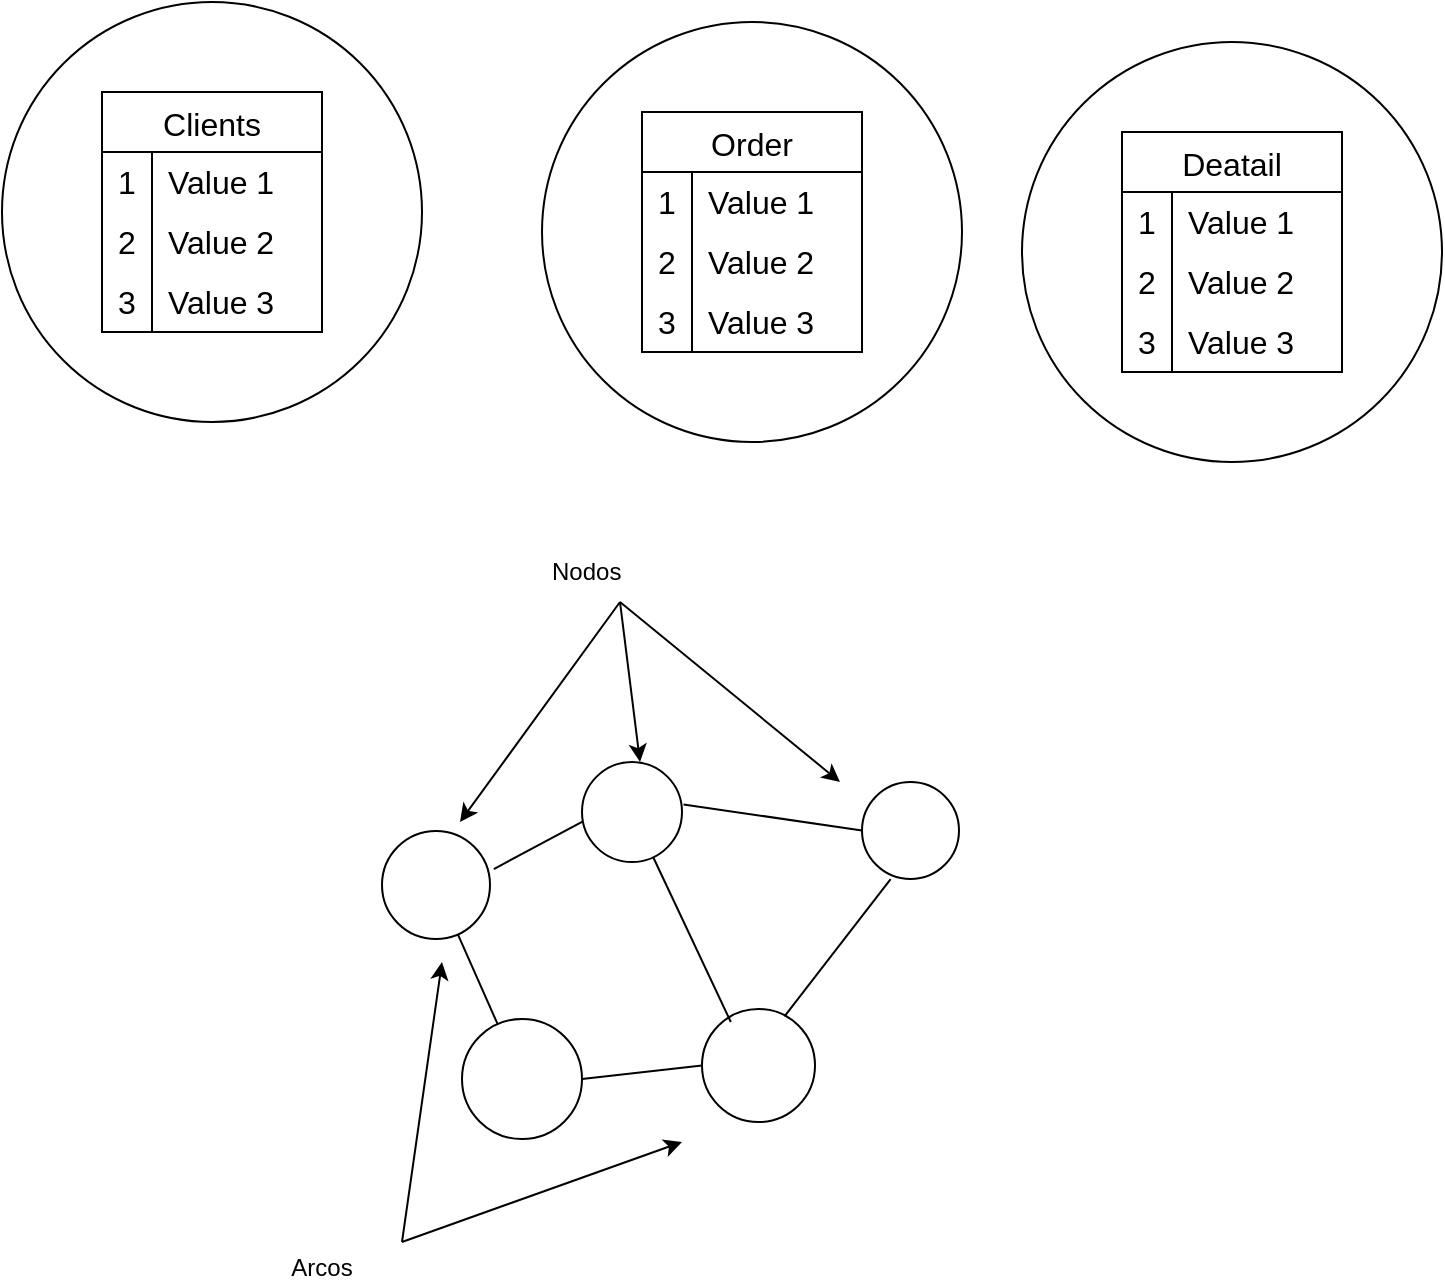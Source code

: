 <mxfile version="28.1.2">
  <diagram name="Página-1" id="MFS4k44Mfd-T_UcVoQnA">
    <mxGraphModel dx="1384" dy="635" grid="1" gridSize="10" guides="1" tooltips="1" connect="1" arrows="1" fold="1" page="1" pageScale="1" pageWidth="827" pageHeight="1169" math="0" shadow="0">
      <root>
        <mxCell id="0" />
        <mxCell id="1" parent="0" />
        <mxCell id="gJfDMhcLijV6oyTnB3sq-26" value="" style="ellipse;whiteSpace=wrap;html=1;aspect=fixed;" parent="1" vertex="1">
          <mxGeometry x="90" y="150" width="210" height="210" as="geometry" />
        </mxCell>
        <mxCell id="gJfDMhcLijV6oyTnB3sq-16" value="Clients" style="shape=table;startSize=30;container=1;collapsible=0;childLayout=tableLayout;fixedRows=1;rowLines=0;fontStyle=0;strokeColor=default;fontSize=16;" parent="1" vertex="1">
          <mxGeometry x="140" y="195" width="110" height="120" as="geometry" />
        </mxCell>
        <mxCell id="gJfDMhcLijV6oyTnB3sq-17" value="" style="shape=tableRow;horizontal=0;startSize=0;swimlaneHead=0;swimlaneBody=0;top=0;left=0;bottom=0;right=0;collapsible=0;dropTarget=0;fillColor=none;points=[[0,0.5],[1,0.5]];portConstraint=eastwest;strokeColor=inherit;fontSize=16;" parent="gJfDMhcLijV6oyTnB3sq-16" vertex="1">
          <mxGeometry y="30" width="110" height="30" as="geometry" />
        </mxCell>
        <mxCell id="gJfDMhcLijV6oyTnB3sq-18" value="1" style="shape=partialRectangle;html=1;whiteSpace=wrap;connectable=0;fillColor=none;top=0;left=0;bottom=0;right=0;overflow=hidden;pointerEvents=1;strokeColor=inherit;fontSize=16;" parent="gJfDMhcLijV6oyTnB3sq-17" vertex="1">
          <mxGeometry width="25" height="30" as="geometry">
            <mxRectangle width="25" height="30" as="alternateBounds" />
          </mxGeometry>
        </mxCell>
        <mxCell id="gJfDMhcLijV6oyTnB3sq-19" value="Value 1" style="shape=partialRectangle;html=1;whiteSpace=wrap;connectable=0;fillColor=none;top=0;left=0;bottom=0;right=0;align=left;spacingLeft=6;overflow=hidden;strokeColor=inherit;fontSize=16;" parent="gJfDMhcLijV6oyTnB3sq-17" vertex="1">
          <mxGeometry x="25" width="85" height="30" as="geometry">
            <mxRectangle width="85" height="30" as="alternateBounds" />
          </mxGeometry>
        </mxCell>
        <mxCell id="gJfDMhcLijV6oyTnB3sq-20" value="" style="shape=tableRow;horizontal=0;startSize=0;swimlaneHead=0;swimlaneBody=0;top=0;left=0;bottom=0;right=0;collapsible=0;dropTarget=0;fillColor=none;points=[[0,0.5],[1,0.5]];portConstraint=eastwest;strokeColor=inherit;fontSize=16;" parent="gJfDMhcLijV6oyTnB3sq-16" vertex="1">
          <mxGeometry y="60" width="110" height="30" as="geometry" />
        </mxCell>
        <mxCell id="gJfDMhcLijV6oyTnB3sq-21" value="2" style="shape=partialRectangle;html=1;whiteSpace=wrap;connectable=0;fillColor=none;top=0;left=0;bottom=0;right=0;overflow=hidden;strokeColor=inherit;fontSize=16;" parent="gJfDMhcLijV6oyTnB3sq-20" vertex="1">
          <mxGeometry width="25" height="30" as="geometry">
            <mxRectangle width="25" height="30" as="alternateBounds" />
          </mxGeometry>
        </mxCell>
        <mxCell id="gJfDMhcLijV6oyTnB3sq-22" value="Value 2" style="shape=partialRectangle;html=1;whiteSpace=wrap;connectable=0;fillColor=none;top=0;left=0;bottom=0;right=0;align=left;spacingLeft=6;overflow=hidden;strokeColor=inherit;fontSize=16;" parent="gJfDMhcLijV6oyTnB3sq-20" vertex="1">
          <mxGeometry x="25" width="85" height="30" as="geometry">
            <mxRectangle width="85" height="30" as="alternateBounds" />
          </mxGeometry>
        </mxCell>
        <mxCell id="gJfDMhcLijV6oyTnB3sq-23" value="" style="shape=tableRow;horizontal=0;startSize=0;swimlaneHead=0;swimlaneBody=0;top=0;left=0;bottom=0;right=0;collapsible=0;dropTarget=0;fillColor=none;points=[[0,0.5],[1,0.5]];portConstraint=eastwest;strokeColor=inherit;fontSize=16;" parent="gJfDMhcLijV6oyTnB3sq-16" vertex="1">
          <mxGeometry y="90" width="110" height="30" as="geometry" />
        </mxCell>
        <mxCell id="gJfDMhcLijV6oyTnB3sq-24" value="3" style="shape=partialRectangle;html=1;whiteSpace=wrap;connectable=0;fillColor=none;top=0;left=0;bottom=0;right=0;overflow=hidden;strokeColor=inherit;fontSize=16;" parent="gJfDMhcLijV6oyTnB3sq-23" vertex="1">
          <mxGeometry width="25" height="30" as="geometry">
            <mxRectangle width="25" height="30" as="alternateBounds" />
          </mxGeometry>
        </mxCell>
        <mxCell id="gJfDMhcLijV6oyTnB3sq-25" value="Value 3" style="shape=partialRectangle;html=1;whiteSpace=wrap;connectable=0;fillColor=none;top=0;left=0;bottom=0;right=0;align=left;spacingLeft=6;overflow=hidden;strokeColor=inherit;fontSize=16;" parent="gJfDMhcLijV6oyTnB3sq-23" vertex="1">
          <mxGeometry x="25" width="85" height="30" as="geometry">
            <mxRectangle width="85" height="30" as="alternateBounds" />
          </mxGeometry>
        </mxCell>
        <mxCell id="gJfDMhcLijV6oyTnB3sq-27" value="" style="ellipse;whiteSpace=wrap;html=1;aspect=fixed;" parent="1" vertex="1">
          <mxGeometry x="360" y="160" width="210" height="210" as="geometry" />
        </mxCell>
        <mxCell id="gJfDMhcLijV6oyTnB3sq-28" value="Order" style="shape=table;startSize=30;container=1;collapsible=0;childLayout=tableLayout;fixedRows=1;rowLines=0;fontStyle=0;strokeColor=default;fontSize=16;" parent="1" vertex="1">
          <mxGeometry x="410" y="205" width="110" height="120" as="geometry" />
        </mxCell>
        <mxCell id="gJfDMhcLijV6oyTnB3sq-29" value="" style="shape=tableRow;horizontal=0;startSize=0;swimlaneHead=0;swimlaneBody=0;top=0;left=0;bottom=0;right=0;collapsible=0;dropTarget=0;fillColor=none;points=[[0,0.5],[1,0.5]];portConstraint=eastwest;strokeColor=inherit;fontSize=16;" parent="gJfDMhcLijV6oyTnB3sq-28" vertex="1">
          <mxGeometry y="30" width="110" height="30" as="geometry" />
        </mxCell>
        <mxCell id="gJfDMhcLijV6oyTnB3sq-30" value="1" style="shape=partialRectangle;html=1;whiteSpace=wrap;connectable=0;fillColor=none;top=0;left=0;bottom=0;right=0;overflow=hidden;pointerEvents=1;strokeColor=inherit;fontSize=16;" parent="gJfDMhcLijV6oyTnB3sq-29" vertex="1">
          <mxGeometry width="25" height="30" as="geometry">
            <mxRectangle width="25" height="30" as="alternateBounds" />
          </mxGeometry>
        </mxCell>
        <mxCell id="gJfDMhcLijV6oyTnB3sq-31" value="Value 1" style="shape=partialRectangle;html=1;whiteSpace=wrap;connectable=0;fillColor=none;top=0;left=0;bottom=0;right=0;align=left;spacingLeft=6;overflow=hidden;strokeColor=inherit;fontSize=16;" parent="gJfDMhcLijV6oyTnB3sq-29" vertex="1">
          <mxGeometry x="25" width="85" height="30" as="geometry">
            <mxRectangle width="85" height="30" as="alternateBounds" />
          </mxGeometry>
        </mxCell>
        <mxCell id="gJfDMhcLijV6oyTnB3sq-32" value="" style="shape=tableRow;horizontal=0;startSize=0;swimlaneHead=0;swimlaneBody=0;top=0;left=0;bottom=0;right=0;collapsible=0;dropTarget=0;fillColor=none;points=[[0,0.5],[1,0.5]];portConstraint=eastwest;strokeColor=inherit;fontSize=16;" parent="gJfDMhcLijV6oyTnB3sq-28" vertex="1">
          <mxGeometry y="60" width="110" height="30" as="geometry" />
        </mxCell>
        <mxCell id="gJfDMhcLijV6oyTnB3sq-33" value="2" style="shape=partialRectangle;html=1;whiteSpace=wrap;connectable=0;fillColor=none;top=0;left=0;bottom=0;right=0;overflow=hidden;strokeColor=inherit;fontSize=16;" parent="gJfDMhcLijV6oyTnB3sq-32" vertex="1">
          <mxGeometry width="25" height="30" as="geometry">
            <mxRectangle width="25" height="30" as="alternateBounds" />
          </mxGeometry>
        </mxCell>
        <mxCell id="gJfDMhcLijV6oyTnB3sq-34" value="Value 2" style="shape=partialRectangle;html=1;whiteSpace=wrap;connectable=0;fillColor=none;top=0;left=0;bottom=0;right=0;align=left;spacingLeft=6;overflow=hidden;strokeColor=inherit;fontSize=16;" parent="gJfDMhcLijV6oyTnB3sq-32" vertex="1">
          <mxGeometry x="25" width="85" height="30" as="geometry">
            <mxRectangle width="85" height="30" as="alternateBounds" />
          </mxGeometry>
        </mxCell>
        <mxCell id="gJfDMhcLijV6oyTnB3sq-35" value="" style="shape=tableRow;horizontal=0;startSize=0;swimlaneHead=0;swimlaneBody=0;top=0;left=0;bottom=0;right=0;collapsible=0;dropTarget=0;fillColor=none;points=[[0,0.5],[1,0.5]];portConstraint=eastwest;strokeColor=inherit;fontSize=16;" parent="gJfDMhcLijV6oyTnB3sq-28" vertex="1">
          <mxGeometry y="90" width="110" height="30" as="geometry" />
        </mxCell>
        <mxCell id="gJfDMhcLijV6oyTnB3sq-36" value="3" style="shape=partialRectangle;html=1;whiteSpace=wrap;connectable=0;fillColor=none;top=0;left=0;bottom=0;right=0;overflow=hidden;strokeColor=inherit;fontSize=16;" parent="gJfDMhcLijV6oyTnB3sq-35" vertex="1">
          <mxGeometry width="25" height="30" as="geometry">
            <mxRectangle width="25" height="30" as="alternateBounds" />
          </mxGeometry>
        </mxCell>
        <mxCell id="gJfDMhcLijV6oyTnB3sq-37" value="Value 3" style="shape=partialRectangle;html=1;whiteSpace=wrap;connectable=0;fillColor=none;top=0;left=0;bottom=0;right=0;align=left;spacingLeft=6;overflow=hidden;strokeColor=inherit;fontSize=16;" parent="gJfDMhcLijV6oyTnB3sq-35" vertex="1">
          <mxGeometry x="25" width="85" height="30" as="geometry">
            <mxRectangle width="85" height="30" as="alternateBounds" />
          </mxGeometry>
        </mxCell>
        <mxCell id="gJfDMhcLijV6oyTnB3sq-38" value="" style="ellipse;whiteSpace=wrap;html=1;aspect=fixed;" parent="1" vertex="1">
          <mxGeometry x="600" y="170" width="210" height="210" as="geometry" />
        </mxCell>
        <mxCell id="gJfDMhcLijV6oyTnB3sq-39" value="Deatail" style="shape=table;startSize=30;container=1;collapsible=0;childLayout=tableLayout;fixedRows=1;rowLines=0;fontStyle=0;strokeColor=default;fontSize=16;" parent="1" vertex="1">
          <mxGeometry x="650" y="215" width="110" height="120" as="geometry" />
        </mxCell>
        <mxCell id="gJfDMhcLijV6oyTnB3sq-40" value="" style="shape=tableRow;horizontal=0;startSize=0;swimlaneHead=0;swimlaneBody=0;top=0;left=0;bottom=0;right=0;collapsible=0;dropTarget=0;fillColor=none;points=[[0,0.5],[1,0.5]];portConstraint=eastwest;strokeColor=inherit;fontSize=16;" parent="gJfDMhcLijV6oyTnB3sq-39" vertex="1">
          <mxGeometry y="30" width="110" height="30" as="geometry" />
        </mxCell>
        <mxCell id="gJfDMhcLijV6oyTnB3sq-41" value="1" style="shape=partialRectangle;html=1;whiteSpace=wrap;connectable=0;fillColor=none;top=0;left=0;bottom=0;right=0;overflow=hidden;pointerEvents=1;strokeColor=inherit;fontSize=16;" parent="gJfDMhcLijV6oyTnB3sq-40" vertex="1">
          <mxGeometry width="25" height="30" as="geometry">
            <mxRectangle width="25" height="30" as="alternateBounds" />
          </mxGeometry>
        </mxCell>
        <mxCell id="gJfDMhcLijV6oyTnB3sq-42" value="Value 1" style="shape=partialRectangle;html=1;whiteSpace=wrap;connectable=0;fillColor=none;top=0;left=0;bottom=0;right=0;align=left;spacingLeft=6;overflow=hidden;strokeColor=inherit;fontSize=16;" parent="gJfDMhcLijV6oyTnB3sq-40" vertex="1">
          <mxGeometry x="25" width="85" height="30" as="geometry">
            <mxRectangle width="85" height="30" as="alternateBounds" />
          </mxGeometry>
        </mxCell>
        <mxCell id="gJfDMhcLijV6oyTnB3sq-43" value="" style="shape=tableRow;horizontal=0;startSize=0;swimlaneHead=0;swimlaneBody=0;top=0;left=0;bottom=0;right=0;collapsible=0;dropTarget=0;fillColor=none;points=[[0,0.5],[1,0.5]];portConstraint=eastwest;strokeColor=inherit;fontSize=16;" parent="gJfDMhcLijV6oyTnB3sq-39" vertex="1">
          <mxGeometry y="60" width="110" height="30" as="geometry" />
        </mxCell>
        <mxCell id="gJfDMhcLijV6oyTnB3sq-44" value="2" style="shape=partialRectangle;html=1;whiteSpace=wrap;connectable=0;fillColor=none;top=0;left=0;bottom=0;right=0;overflow=hidden;strokeColor=inherit;fontSize=16;" parent="gJfDMhcLijV6oyTnB3sq-43" vertex="1">
          <mxGeometry width="25" height="30" as="geometry">
            <mxRectangle width="25" height="30" as="alternateBounds" />
          </mxGeometry>
        </mxCell>
        <mxCell id="gJfDMhcLijV6oyTnB3sq-45" value="Value 2" style="shape=partialRectangle;html=1;whiteSpace=wrap;connectable=0;fillColor=none;top=0;left=0;bottom=0;right=0;align=left;spacingLeft=6;overflow=hidden;strokeColor=inherit;fontSize=16;" parent="gJfDMhcLijV6oyTnB3sq-43" vertex="1">
          <mxGeometry x="25" width="85" height="30" as="geometry">
            <mxRectangle width="85" height="30" as="alternateBounds" />
          </mxGeometry>
        </mxCell>
        <mxCell id="gJfDMhcLijV6oyTnB3sq-46" value="" style="shape=tableRow;horizontal=0;startSize=0;swimlaneHead=0;swimlaneBody=0;top=0;left=0;bottom=0;right=0;collapsible=0;dropTarget=0;fillColor=none;points=[[0,0.5],[1,0.5]];portConstraint=eastwest;strokeColor=inherit;fontSize=16;" parent="gJfDMhcLijV6oyTnB3sq-39" vertex="1">
          <mxGeometry y="90" width="110" height="30" as="geometry" />
        </mxCell>
        <mxCell id="gJfDMhcLijV6oyTnB3sq-47" value="3" style="shape=partialRectangle;html=1;whiteSpace=wrap;connectable=0;fillColor=none;top=0;left=0;bottom=0;right=0;overflow=hidden;strokeColor=inherit;fontSize=16;" parent="gJfDMhcLijV6oyTnB3sq-46" vertex="1">
          <mxGeometry width="25" height="30" as="geometry">
            <mxRectangle width="25" height="30" as="alternateBounds" />
          </mxGeometry>
        </mxCell>
        <mxCell id="gJfDMhcLijV6oyTnB3sq-48" value="Value 3" style="shape=partialRectangle;html=1;whiteSpace=wrap;connectable=0;fillColor=none;top=0;left=0;bottom=0;right=0;align=left;spacingLeft=6;overflow=hidden;strokeColor=inherit;fontSize=16;" parent="gJfDMhcLijV6oyTnB3sq-46" vertex="1">
          <mxGeometry x="25" width="85" height="30" as="geometry">
            <mxRectangle width="85" height="30" as="alternateBounds" />
          </mxGeometry>
        </mxCell>
        <mxCell id="gJfDMhcLijV6oyTnB3sq-49" value="" style="ellipse;whiteSpace=wrap;html=1;aspect=fixed;" parent="1" vertex="1">
          <mxGeometry x="280" y="564.5" width="54" height="54" as="geometry" />
        </mxCell>
        <mxCell id="gJfDMhcLijV6oyTnB3sq-51" value="" style="ellipse;whiteSpace=wrap;html=1;aspect=fixed;" parent="1" vertex="1">
          <mxGeometry x="380" y="530" width="50" height="50" as="geometry" />
        </mxCell>
        <mxCell id="gJfDMhcLijV6oyTnB3sq-52" value="" style="ellipse;whiteSpace=wrap;html=1;aspect=fixed;" parent="1" vertex="1">
          <mxGeometry x="320" y="658.5" width="60" height="60" as="geometry" />
        </mxCell>
        <mxCell id="gJfDMhcLijV6oyTnB3sq-53" value="" style="ellipse;whiteSpace=wrap;html=1;aspect=fixed;" parent="1" vertex="1">
          <mxGeometry x="440" y="653.5" width="56.5" height="56.5" as="geometry" />
        </mxCell>
        <mxCell id="gJfDMhcLijV6oyTnB3sq-54" value="" style="ellipse;whiteSpace=wrap;html=1;aspect=fixed;" parent="1" vertex="1">
          <mxGeometry x="520" y="540" width="48.5" height="48.5" as="geometry" />
        </mxCell>
        <mxCell id="gJfDMhcLijV6oyTnB3sq-55" value="" style="endArrow=none;html=1;rounded=0;entryX=0.01;entryY=0.594;entryDx=0;entryDy=0;entryPerimeter=0;exitX=1.035;exitY=0.352;exitDx=0;exitDy=0;exitPerimeter=0;" parent="1" source="gJfDMhcLijV6oyTnB3sq-49" target="gJfDMhcLijV6oyTnB3sq-51" edge="1">
          <mxGeometry width="50" height="50" relative="1" as="geometry">
            <mxPoint x="310" y="518.5" as="sourcePoint" />
            <mxPoint x="360" y="468.5" as="targetPoint" />
          </mxGeometry>
        </mxCell>
        <mxCell id="gJfDMhcLijV6oyTnB3sq-56" value="" style="endArrow=none;html=1;rounded=0;entryX=0;entryY=0.5;entryDx=0;entryDy=0;exitX=1.015;exitY=0.424;exitDx=0;exitDy=0;exitPerimeter=0;" parent="1" source="gJfDMhcLijV6oyTnB3sq-51" target="gJfDMhcLijV6oyTnB3sq-54" edge="1">
          <mxGeometry width="50" height="50" relative="1" as="geometry">
            <mxPoint x="480" y="537.5" as="sourcePoint" />
            <mxPoint x="524" y="518.5" as="targetPoint" />
          </mxGeometry>
        </mxCell>
        <mxCell id="gJfDMhcLijV6oyTnB3sq-58" value="" style="endArrow=none;html=1;rounded=0;entryX=0.295;entryY=1.002;entryDx=0;entryDy=0;entryPerimeter=0;exitX=0.73;exitY=0.065;exitDx=0;exitDy=0;exitPerimeter=0;" parent="1" source="gJfDMhcLijV6oyTnB3sq-53" target="gJfDMhcLijV6oyTnB3sq-54" edge="1">
          <mxGeometry width="50" height="50" relative="1" as="geometry">
            <mxPoint x="500" y="597.5" as="sourcePoint" />
            <mxPoint x="544" y="578.5" as="targetPoint" />
          </mxGeometry>
        </mxCell>
        <mxCell id="gJfDMhcLijV6oyTnB3sq-59" value="" style="endArrow=none;html=1;rounded=0;exitX=0.255;exitY=0.115;exitDx=0;exitDy=0;exitPerimeter=0;" parent="1" source="gJfDMhcLijV6oyTnB3sq-53" target="gJfDMhcLijV6oyTnB3sq-51" edge="1">
          <mxGeometry width="50" height="50" relative="1" as="geometry">
            <mxPoint x="410" y="627.5" as="sourcePoint" />
            <mxPoint x="454" y="608.5" as="targetPoint" />
          </mxGeometry>
        </mxCell>
        <mxCell id="gJfDMhcLijV6oyTnB3sq-60" value="" style="endArrow=none;html=1;rounded=0;" parent="1" source="gJfDMhcLijV6oyTnB3sq-52" target="gJfDMhcLijV6oyTnB3sq-49" edge="1">
          <mxGeometry width="50" height="50" relative="1" as="geometry">
            <mxPoint x="370" y="697.5" as="sourcePoint" />
            <mxPoint x="414" y="678.5" as="targetPoint" />
          </mxGeometry>
        </mxCell>
        <mxCell id="gJfDMhcLijV6oyTnB3sq-61" value="" style="endArrow=none;html=1;rounded=0;entryX=0;entryY=0.5;entryDx=0;entryDy=0;exitX=1;exitY=0.5;exitDx=0;exitDy=0;" parent="1" source="gJfDMhcLijV6oyTnB3sq-52" target="gJfDMhcLijV6oyTnB3sq-53" edge="1">
          <mxGeometry width="50" height="50" relative="1" as="geometry">
            <mxPoint x="450" y="767.5" as="sourcePoint" />
            <mxPoint x="494" y="748.5" as="targetPoint" />
          </mxGeometry>
        </mxCell>
        <mxCell id="gJfDMhcLijV6oyTnB3sq-62" value="" style="endArrow=classic;html=1;rounded=0;" parent="1" edge="1">
          <mxGeometry width="50" height="50" relative="1" as="geometry">
            <mxPoint x="399" y="450" as="sourcePoint" />
            <mxPoint x="319" y="560" as="targetPoint" />
          </mxGeometry>
        </mxCell>
        <mxCell id="gJfDMhcLijV6oyTnB3sq-63" value="" style="endArrow=classic;html=1;rounded=0;" parent="1" edge="1">
          <mxGeometry width="50" height="50" relative="1" as="geometry">
            <mxPoint x="399" y="450" as="sourcePoint" />
            <mxPoint x="409" y="530" as="targetPoint" />
          </mxGeometry>
        </mxCell>
        <mxCell id="gJfDMhcLijV6oyTnB3sq-64" value="" style="endArrow=classic;html=1;rounded=0;" parent="1" edge="1">
          <mxGeometry width="50" height="50" relative="1" as="geometry">
            <mxPoint x="399" y="450" as="sourcePoint" />
            <mxPoint x="509" y="540" as="targetPoint" />
          </mxGeometry>
        </mxCell>
        <mxCell id="gJfDMhcLijV6oyTnB3sq-65" value="Nodos" style="text;strokeColor=none;fillColor=none;align=left;verticalAlign=middle;spacingLeft=4;spacingRight=4;overflow=hidden;points=[[0,0.5],[1,0.5]];portConstraint=eastwest;rotatable=0;whiteSpace=wrap;html=1;" parent="1" vertex="1">
          <mxGeometry x="359" y="420" width="50" height="30" as="geometry" />
        </mxCell>
        <mxCell id="gJfDMhcLijV6oyTnB3sq-66" value="" style="endArrow=classic;html=1;rounded=0;" parent="1" edge="1">
          <mxGeometry width="50" height="50" relative="1" as="geometry">
            <mxPoint x="290" y="770" as="sourcePoint" />
            <mxPoint x="310" y="630" as="targetPoint" />
          </mxGeometry>
        </mxCell>
        <mxCell id="gJfDMhcLijV6oyTnB3sq-67" value="" style="endArrow=classic;html=1;rounded=0;" parent="1" edge="1">
          <mxGeometry width="50" height="50" relative="1" as="geometry">
            <mxPoint x="290" y="770" as="sourcePoint" />
            <mxPoint x="430" y="720" as="targetPoint" />
          </mxGeometry>
        </mxCell>
        <mxCell id="gJfDMhcLijV6oyTnB3sq-68" value="&lt;br&gt;&lt;div&gt;Arcos&lt;/div&gt;" style="text;html=1;align=center;verticalAlign=middle;whiteSpace=wrap;rounded=0;" parent="1" vertex="1">
          <mxGeometry x="220" y="760" width="60" height="30" as="geometry" />
        </mxCell>
      </root>
    </mxGraphModel>
  </diagram>
</mxfile>
